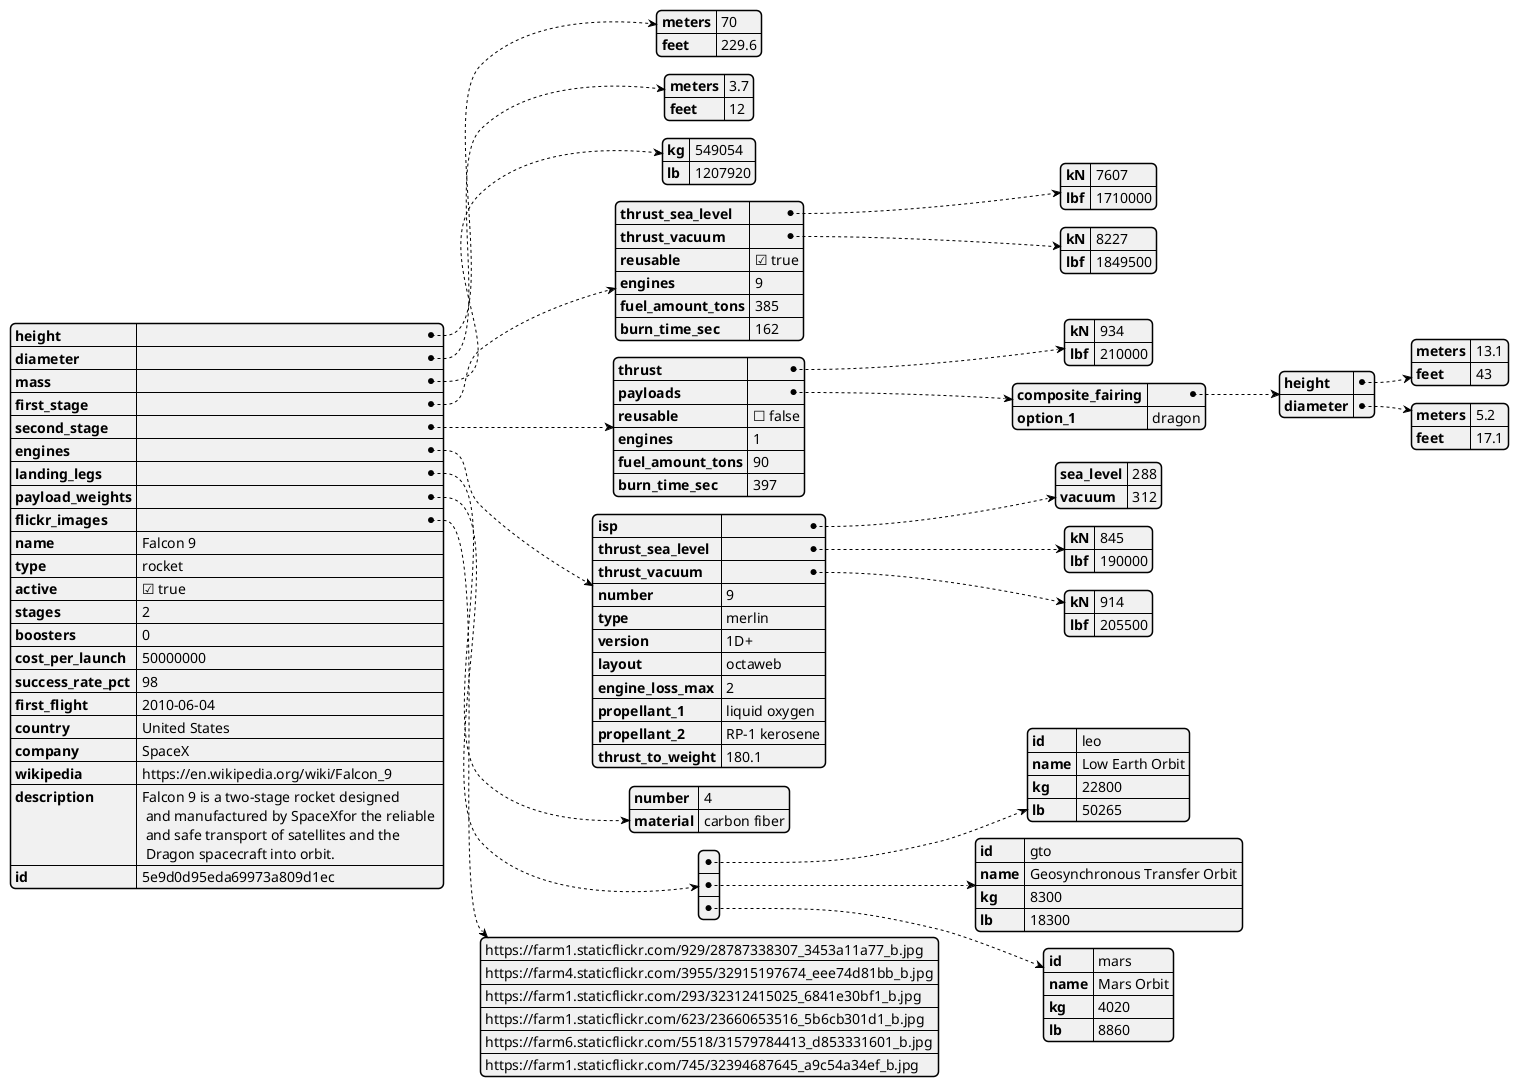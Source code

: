 @startjson
{
	"height" : {
		"meters" : 70,
		"feet" : 229.6
	},
	"diameter" : {
		"meters" : 3.7,
		"feet" : 12
	},
	"mass" : {
		"kg" : 549054,
		"lb" : 1207920
	},
	"first_stage" : {
		"thrust_sea_level" : {
			"kN" : 7607,
			"lbf" : 1710000
		},
		"thrust_vacuum" : {
			"kN" : 8227,
			"lbf" : 1849500
		},
		"reusable" : true,
		"engines" : 9,
		"fuel_amount_tons" : 385,
		"burn_time_sec" : 162
	},
	"second_stage" : {
		"thrust" : {
			"kN" : 934,
			"lbf" : 210000
		},
		"payloads" : {
			"composite_fairing" : {
				"height" : {
					"meters" : 13.1,
					"feet" : 43
				},
				"diameter" : {
					"meters" : 5.2,
					"feet" : 17.1
				}
			},
			"option_1" : "dragon"
		},
		"reusable" : false,
		"engines" : 1,
		"fuel_amount_tons" : 90,
		"burn_time_sec" : 397
	},
	"engines" : {
		"isp" : {
			"sea_level" : 288,
			"vacuum" : 312
		},
		"thrust_sea_level" : {
			"kN" : 845,
			"lbf" : 190000
		},
		"thrust_vacuum" : {
			"kN" : 914,
			"lbf" : 205500
		},
		"number" : 9,
		"type" : "merlin",
		"version" : "1D+",
		"layout" : "octaweb",
		"engine_loss_max" : 2,
		"propellant_1" : "liquid oxygen",
		"propellant_2" : "RP-1 kerosene",
		"thrust_to_weight" : 180.1
	},
	"landing_legs" : {
		"number" : 4,
		"material" : "carbon fiber"
	},
	"payload_weights" : [
		{
			"id" : "leo",
			"name" : "Low Earth Orbit",
			"kg" : 22800,
			"lb" : 50265
		},
		{
			"id" : "gto",
			"name" : "Geosynchronous Transfer Orbit",
			"kg" : 8300,
			"lb" : 18300
		},
		{
			"id" : "mars",
			"name" : "Mars Orbit",
			"kg" : 4020,
			"lb" : 8860
		}
	],
	"flickr_images" : [
		"https:\/\/farm1.staticflickr.com\/929\/28787338307_3453a11a77_b.jpg",
		"https:\/\/farm4.staticflickr.com\/3955\/32915197674_eee74d81bb_b.jpg",
		"https:\/\/farm1.staticflickr.com\/293\/32312415025_6841e30bf1_b.jpg",
		"https:\/\/farm1.staticflickr.com\/623\/23660653516_5b6cb301d1_b.jpg",
		"https:\/\/farm6.staticflickr.com\/5518\/31579784413_d853331601_b.jpg",
		"https:\/\/farm1.staticflickr.com\/745\/32394687645_a9c54a34ef_b.jpg"
	],
	"name" : "Falcon 9",
	"type" : "rocket",
	"active" : true,
	"stages" : 2,
	"boosters" : 0,
	"cost_per_launch" : 50000000,
	"success_rate_pct" : 98,
	"first_flight" : "2010-06-04",
	"country" : "United States",
	"company" : "SpaceX",
	"wikipedia" : "https:\/\/en.wikipedia.org\/wiki\/Falcon_9",
	"description" : "Falcon 9 is a two-stage rocket designed \\n and manufactured by SpaceXfor the reliable \\n and safe transport of satellites and the \\n Dragon spacecraft into orbit.",
	"id" : "5e9d0d95eda69973a809d1ec"
}


@endjson